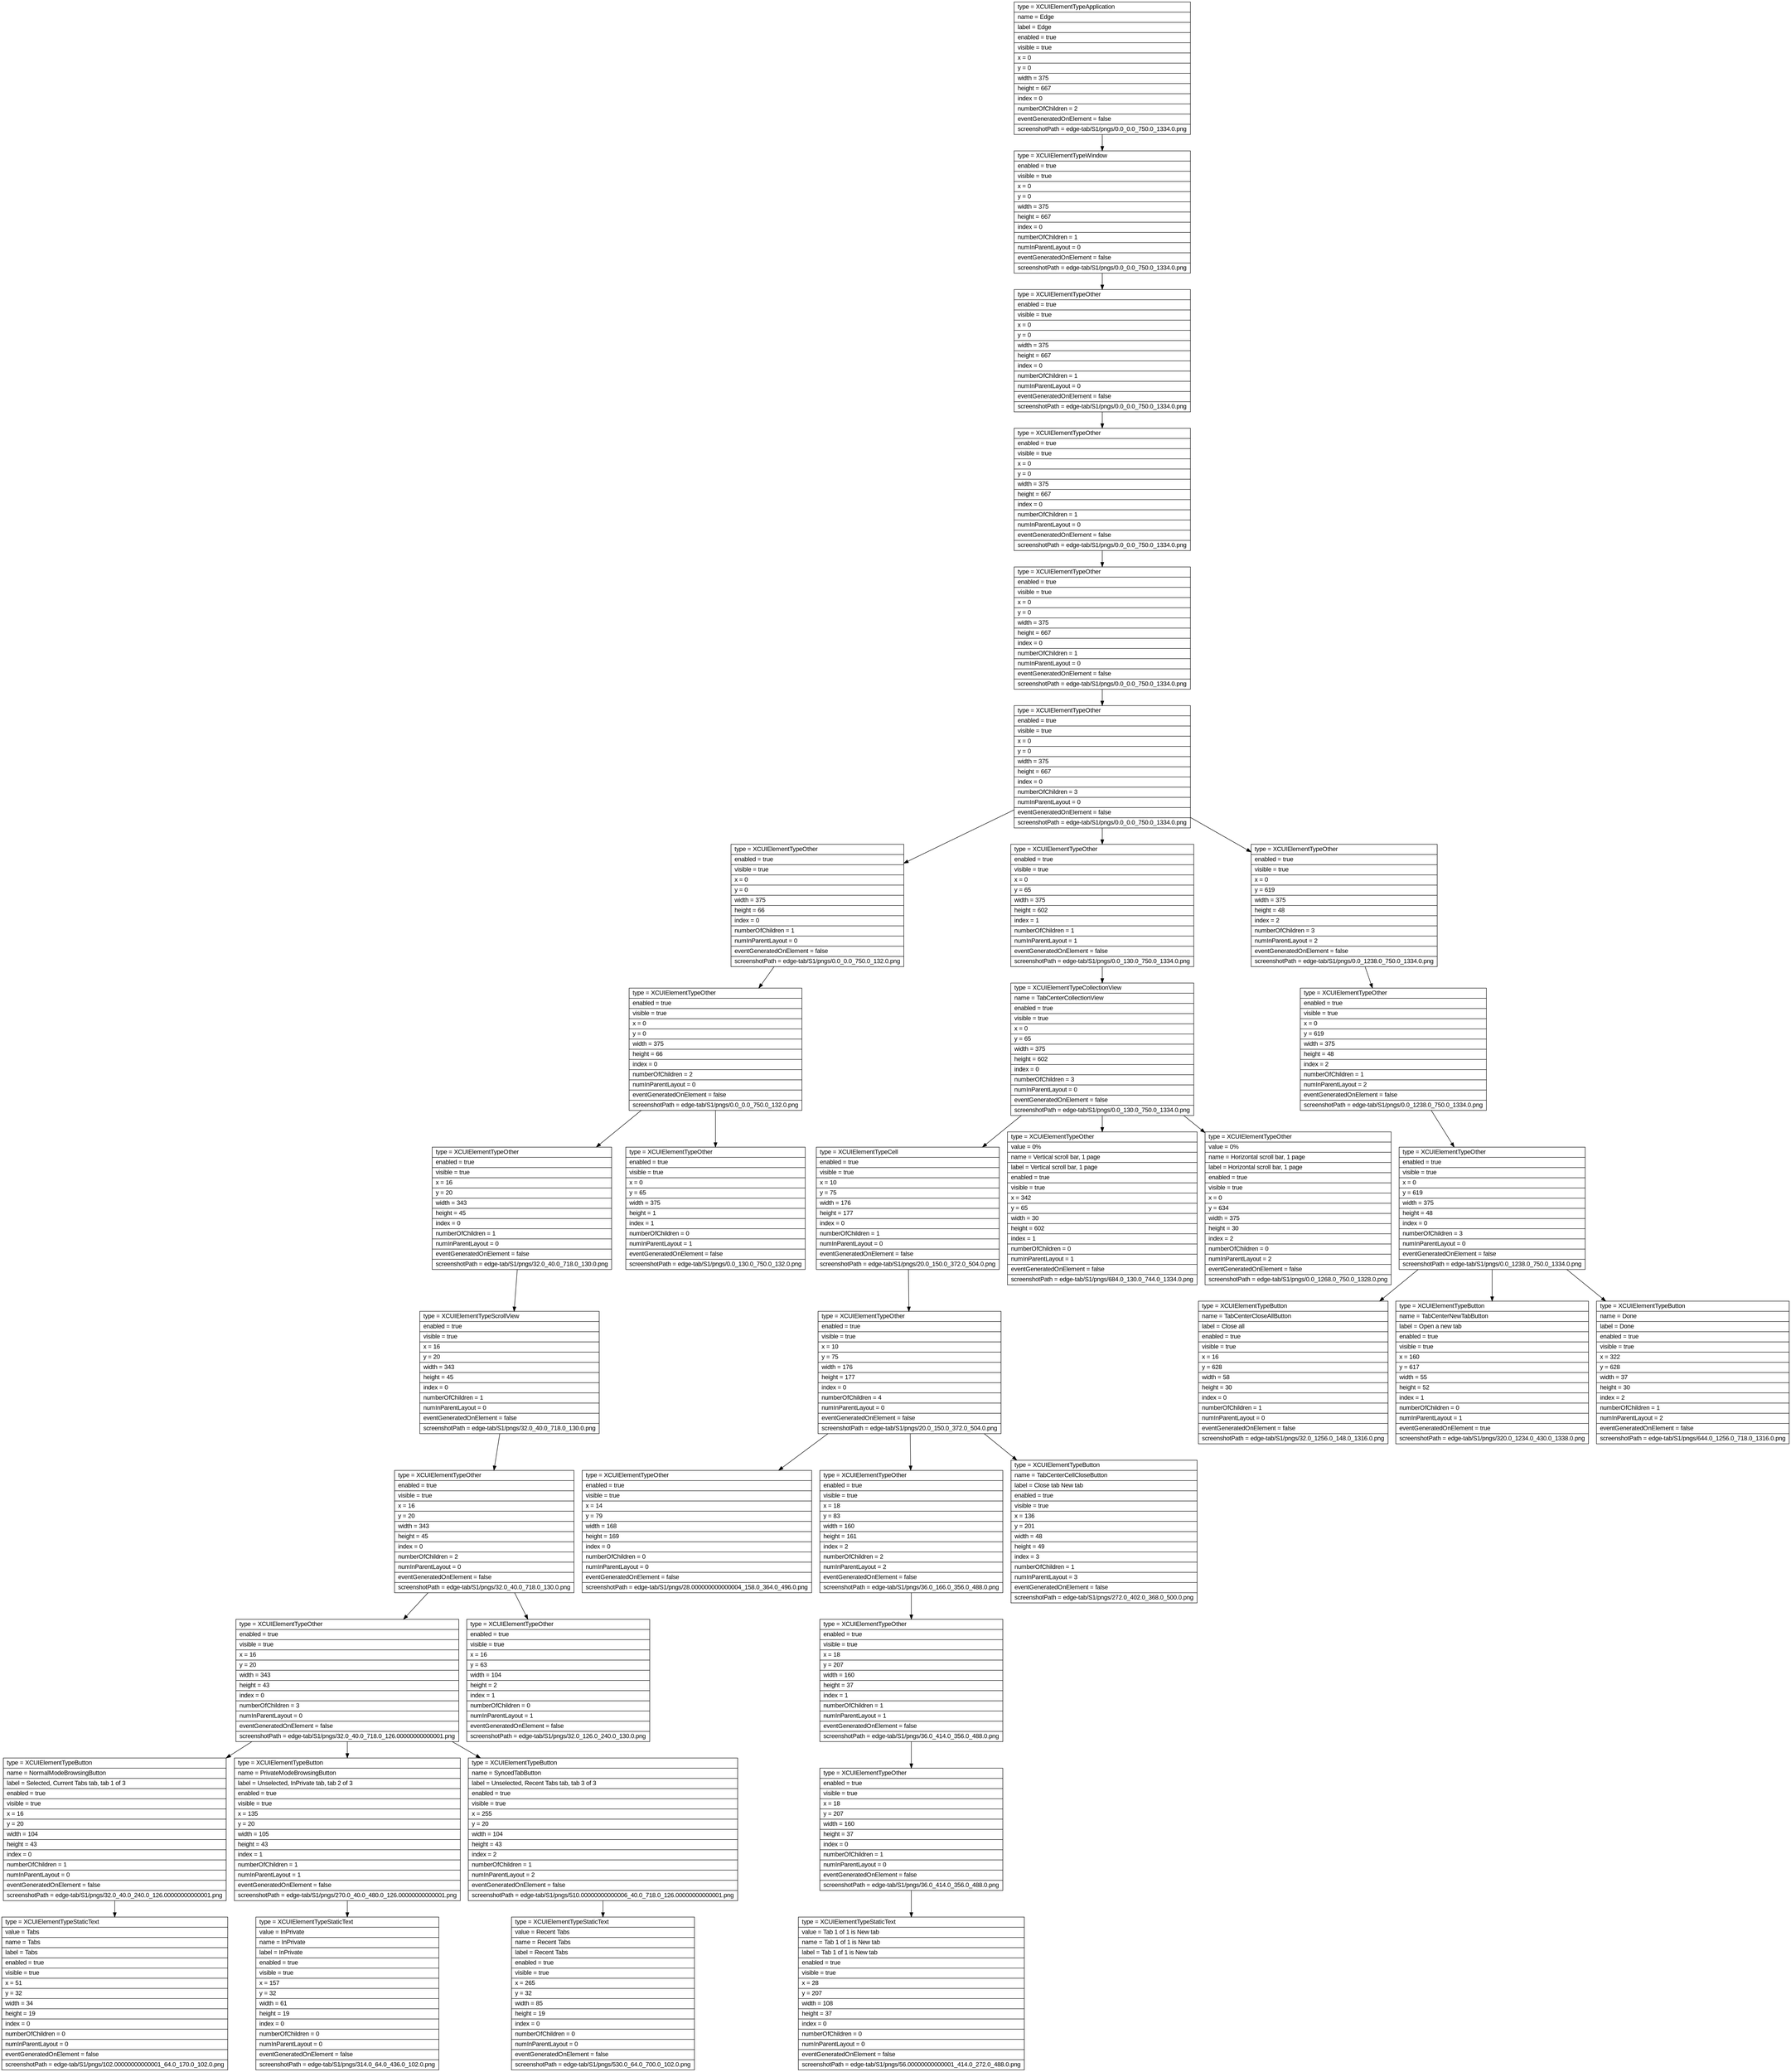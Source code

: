 digraph Layout {

	node [shape=record fontname=Arial];

	0	[label="{type = XCUIElementTypeApplication\l|name = Edge\l|label = Edge\l|enabled = true\l|visible = true\l|x = 0\l|y = 0\l|width = 375\l|height = 667\l|index = 0\l|numberOfChildren = 2\l|eventGeneratedOnElement = false \l|screenshotPath = edge-tab/S1/pngs/0.0_0.0_750.0_1334.0.png\l}"]
	1	[label="{type = XCUIElementTypeWindow\l|enabled = true\l|visible = true\l|x = 0\l|y = 0\l|width = 375\l|height = 667\l|index = 0\l|numberOfChildren = 1\l|numInParentLayout = 0\l|eventGeneratedOnElement = false \l|screenshotPath = edge-tab/S1/pngs/0.0_0.0_750.0_1334.0.png\l}"]
	2	[label="{type = XCUIElementTypeOther\l|enabled = true\l|visible = true\l|x = 0\l|y = 0\l|width = 375\l|height = 667\l|index = 0\l|numberOfChildren = 1\l|numInParentLayout = 0\l|eventGeneratedOnElement = false \l|screenshotPath = edge-tab/S1/pngs/0.0_0.0_750.0_1334.0.png\l}"]
	3	[label="{type = XCUIElementTypeOther\l|enabled = true\l|visible = true\l|x = 0\l|y = 0\l|width = 375\l|height = 667\l|index = 0\l|numberOfChildren = 1\l|numInParentLayout = 0\l|eventGeneratedOnElement = false \l|screenshotPath = edge-tab/S1/pngs/0.0_0.0_750.0_1334.0.png\l}"]
	4	[label="{type = XCUIElementTypeOther\l|enabled = true\l|visible = true\l|x = 0\l|y = 0\l|width = 375\l|height = 667\l|index = 0\l|numberOfChildren = 1\l|numInParentLayout = 0\l|eventGeneratedOnElement = false \l|screenshotPath = edge-tab/S1/pngs/0.0_0.0_750.0_1334.0.png\l}"]
	5	[label="{type = XCUIElementTypeOther\l|enabled = true\l|visible = true\l|x = 0\l|y = 0\l|width = 375\l|height = 667\l|index = 0\l|numberOfChildren = 3\l|numInParentLayout = 0\l|eventGeneratedOnElement = false \l|screenshotPath = edge-tab/S1/pngs/0.0_0.0_750.0_1334.0.png\l}"]
	6	[label="{type = XCUIElementTypeOther\l|enabled = true\l|visible = true\l|x = 0\l|y = 0\l|width = 375\l|height = 66\l|index = 0\l|numberOfChildren = 1\l|numInParentLayout = 0\l|eventGeneratedOnElement = false \l|screenshotPath = edge-tab/S1/pngs/0.0_0.0_750.0_132.0.png\l}"]
	7	[label="{type = XCUIElementTypeOther\l|enabled = true\l|visible = true\l|x = 0\l|y = 65\l|width = 375\l|height = 602\l|index = 1\l|numberOfChildren = 1\l|numInParentLayout = 1\l|eventGeneratedOnElement = false \l|screenshotPath = edge-tab/S1/pngs/0.0_130.0_750.0_1334.0.png\l}"]
	8	[label="{type = XCUIElementTypeOther\l|enabled = true\l|visible = true\l|x = 0\l|y = 619\l|width = 375\l|height = 48\l|index = 2\l|numberOfChildren = 3\l|numInParentLayout = 2\l|eventGeneratedOnElement = false \l|screenshotPath = edge-tab/S1/pngs/0.0_1238.0_750.0_1334.0.png\l}"]
	9	[label="{type = XCUIElementTypeOther\l|enabled = true\l|visible = true\l|x = 0\l|y = 0\l|width = 375\l|height = 66\l|index = 0\l|numberOfChildren = 2\l|numInParentLayout = 0\l|eventGeneratedOnElement = false \l|screenshotPath = edge-tab/S1/pngs/0.0_0.0_750.0_132.0.png\l}"]
	10	[label="{type = XCUIElementTypeCollectionView\l|name = TabCenterCollectionView\l|enabled = true\l|visible = true\l|x = 0\l|y = 65\l|width = 375\l|height = 602\l|index = 0\l|numberOfChildren = 3\l|numInParentLayout = 0\l|eventGeneratedOnElement = false \l|screenshotPath = edge-tab/S1/pngs/0.0_130.0_750.0_1334.0.png\l}"]
	11	[label="{type = XCUIElementTypeOther\l|enabled = true\l|visible = true\l|x = 0\l|y = 619\l|width = 375\l|height = 48\l|index = 2\l|numberOfChildren = 1\l|numInParentLayout = 2\l|eventGeneratedOnElement = false \l|screenshotPath = edge-tab/S1/pngs/0.0_1238.0_750.0_1334.0.png\l}"]
	12	[label="{type = XCUIElementTypeOther\l|enabled = true\l|visible = true\l|x = 16\l|y = 20\l|width = 343\l|height = 45\l|index = 0\l|numberOfChildren = 1\l|numInParentLayout = 0\l|eventGeneratedOnElement = false \l|screenshotPath = edge-tab/S1/pngs/32.0_40.0_718.0_130.0.png\l}"]
	13	[label="{type = XCUIElementTypeOther\l|enabled = true\l|visible = true\l|x = 0\l|y = 65\l|width = 375\l|height = 1\l|index = 1\l|numberOfChildren = 0\l|numInParentLayout = 1\l|eventGeneratedOnElement = false \l|screenshotPath = edge-tab/S1/pngs/0.0_130.0_750.0_132.0.png\l}"]
	14	[label="{type = XCUIElementTypeCell\l|enabled = true\l|visible = true\l|x = 10\l|y = 75\l|width = 176\l|height = 177\l|index = 0\l|numberOfChildren = 1\l|numInParentLayout = 0\l|eventGeneratedOnElement = false \l|screenshotPath = edge-tab/S1/pngs/20.0_150.0_372.0_504.0.png\l}"]
	15	[label="{type = XCUIElementTypeOther\l|value = 0%\l|name = Vertical scroll bar, 1 page\l|label = Vertical scroll bar, 1 page\l|enabled = true\l|visible = true\l|x = 342\l|y = 65\l|width = 30\l|height = 602\l|index = 1\l|numberOfChildren = 0\l|numInParentLayout = 1\l|eventGeneratedOnElement = false \l|screenshotPath = edge-tab/S1/pngs/684.0_130.0_744.0_1334.0.png\l}"]
	16	[label="{type = XCUIElementTypeOther\l|value = 0%\l|name = Horizontal scroll bar, 1 page\l|label = Horizontal scroll bar, 1 page\l|enabled = true\l|visible = true\l|x = 0\l|y = 634\l|width = 375\l|height = 30\l|index = 2\l|numberOfChildren = 0\l|numInParentLayout = 2\l|eventGeneratedOnElement = false \l|screenshotPath = edge-tab/S1/pngs/0.0_1268.0_750.0_1328.0.png\l}"]
	17	[label="{type = XCUIElementTypeOther\l|enabled = true\l|visible = true\l|x = 0\l|y = 619\l|width = 375\l|height = 48\l|index = 0\l|numberOfChildren = 3\l|numInParentLayout = 0\l|eventGeneratedOnElement = false \l|screenshotPath = edge-tab/S1/pngs/0.0_1238.0_750.0_1334.0.png\l}"]
	18	[label="{type = XCUIElementTypeScrollView\l|enabled = true\l|visible = true\l|x = 16\l|y = 20\l|width = 343\l|height = 45\l|index = 0\l|numberOfChildren = 1\l|numInParentLayout = 0\l|eventGeneratedOnElement = false \l|screenshotPath = edge-tab/S1/pngs/32.0_40.0_718.0_130.0.png\l}"]
	19	[label="{type = XCUIElementTypeOther\l|enabled = true\l|visible = true\l|x = 10\l|y = 75\l|width = 176\l|height = 177\l|index = 0\l|numberOfChildren = 4\l|numInParentLayout = 0\l|eventGeneratedOnElement = false \l|screenshotPath = edge-tab/S1/pngs/20.0_150.0_372.0_504.0.png\l}"]
	20	[label="{type = XCUIElementTypeButton\l|name = TabCenterCloseAllButton\l|label = Close all\l|enabled = true\l|visible = true\l|x = 16\l|y = 628\l|width = 58\l|height = 30\l|index = 0\l|numberOfChildren = 1\l|numInParentLayout = 0\l|eventGeneratedOnElement = false \l|screenshotPath = edge-tab/S1/pngs/32.0_1256.0_148.0_1316.0.png\l}"]
	21	[label="{type = XCUIElementTypeButton\l|name = TabCenterNewTabButton\l|label = Open a new tab\l|enabled = true\l|visible = true\l|x = 160\l|y = 617\l|width = 55\l|height = 52\l|index = 1\l|numberOfChildren = 0\l|numInParentLayout = 1\l|eventGeneratedOnElement = true \l|screenshotPath = edge-tab/S1/pngs/320.0_1234.0_430.0_1338.0.png\l}"]
	22	[label="{type = XCUIElementTypeButton\l|name = Done\l|label = Done\l|enabled = true\l|visible = true\l|x = 322\l|y = 628\l|width = 37\l|height = 30\l|index = 2\l|numberOfChildren = 1\l|numInParentLayout = 2\l|eventGeneratedOnElement = false \l|screenshotPath = edge-tab/S1/pngs/644.0_1256.0_718.0_1316.0.png\l}"]
	23	[label="{type = XCUIElementTypeOther\l|enabled = true\l|visible = true\l|x = 16\l|y = 20\l|width = 343\l|height = 45\l|index = 0\l|numberOfChildren = 2\l|numInParentLayout = 0\l|eventGeneratedOnElement = false \l|screenshotPath = edge-tab/S1/pngs/32.0_40.0_718.0_130.0.png\l}"]
	24	[label="{type = XCUIElementTypeOther\l|enabled = true\l|visible = true\l|x = 14\l|y = 79\l|width = 168\l|height = 169\l|index = 0\l|numberOfChildren = 0\l|numInParentLayout = 0\l|eventGeneratedOnElement = false \l|screenshotPath = edge-tab/S1/pngs/28.000000000000004_158.0_364.0_496.0.png\l}"]
	25	[label="{type = XCUIElementTypeOther\l|enabled = true\l|visible = true\l|x = 18\l|y = 83\l|width = 160\l|height = 161\l|index = 2\l|numberOfChildren = 2\l|numInParentLayout = 2\l|eventGeneratedOnElement = false \l|screenshotPath = edge-tab/S1/pngs/36.0_166.0_356.0_488.0.png\l}"]
	26	[label="{type = XCUIElementTypeButton\l|name = TabCenterCellCloseButton\l|label = Close tab New tab\l|enabled = true\l|visible = true\l|x = 136\l|y = 201\l|width = 48\l|height = 49\l|index = 3\l|numberOfChildren = 1\l|numInParentLayout = 3\l|eventGeneratedOnElement = false \l|screenshotPath = edge-tab/S1/pngs/272.0_402.0_368.0_500.0.png\l}"]
	27	[label="{type = XCUIElementTypeOther\l|enabled = true\l|visible = true\l|x = 16\l|y = 20\l|width = 343\l|height = 43\l|index = 0\l|numberOfChildren = 3\l|numInParentLayout = 0\l|eventGeneratedOnElement = false \l|screenshotPath = edge-tab/S1/pngs/32.0_40.0_718.0_126.00000000000001.png\l}"]
	28	[label="{type = XCUIElementTypeOther\l|enabled = true\l|visible = true\l|x = 16\l|y = 63\l|width = 104\l|height = 2\l|index = 1\l|numberOfChildren = 0\l|numInParentLayout = 1\l|eventGeneratedOnElement = false \l|screenshotPath = edge-tab/S1/pngs/32.0_126.0_240.0_130.0.png\l}"]
	29	[label="{type = XCUIElementTypeOther\l|enabled = true\l|visible = true\l|x = 18\l|y = 207\l|width = 160\l|height = 37\l|index = 1\l|numberOfChildren = 1\l|numInParentLayout = 1\l|eventGeneratedOnElement = false \l|screenshotPath = edge-tab/S1/pngs/36.0_414.0_356.0_488.0.png\l}"]
	30	[label="{type = XCUIElementTypeButton\l|name = NormalModeBrowsingButton\l|label = Selected, Current Tabs tab, tab 1 of 3\l|enabled = true\l|visible = true\l|x = 16\l|y = 20\l|width = 104\l|height = 43\l|index = 0\l|numberOfChildren = 1\l|numInParentLayout = 0\l|eventGeneratedOnElement = false \l|screenshotPath = edge-tab/S1/pngs/32.0_40.0_240.0_126.00000000000001.png\l}"]
	31	[label="{type = XCUIElementTypeButton\l|name = PrivateModeBrowsingButton\l|label = Unselected, InPrivate tab, tab 2 of 3\l|enabled = true\l|visible = true\l|x = 135\l|y = 20\l|width = 105\l|height = 43\l|index = 1\l|numberOfChildren = 1\l|numInParentLayout = 1\l|eventGeneratedOnElement = false \l|screenshotPath = edge-tab/S1/pngs/270.0_40.0_480.0_126.00000000000001.png\l}"]
	32	[label="{type = XCUIElementTypeButton\l|name = SyncedTabButton\l|label = Unselected, Recent Tabs tab, tab 3 of 3\l|enabled = true\l|visible = true\l|x = 255\l|y = 20\l|width = 104\l|height = 43\l|index = 2\l|numberOfChildren = 1\l|numInParentLayout = 2\l|eventGeneratedOnElement = false \l|screenshotPath = edge-tab/S1/pngs/510.00000000000006_40.0_718.0_126.00000000000001.png\l}"]
	33	[label="{type = XCUIElementTypeOther\l|enabled = true\l|visible = true\l|x = 18\l|y = 207\l|width = 160\l|height = 37\l|index = 0\l|numberOfChildren = 1\l|numInParentLayout = 0\l|eventGeneratedOnElement = false \l|screenshotPath = edge-tab/S1/pngs/36.0_414.0_356.0_488.0.png\l}"]
	34	[label="{type = XCUIElementTypeStaticText\l|value = Tabs\l|name = Tabs\l|label = Tabs\l|enabled = true\l|visible = true\l|x = 51\l|y = 32\l|width = 34\l|height = 19\l|index = 0\l|numberOfChildren = 0\l|numInParentLayout = 0\l|eventGeneratedOnElement = false \l|screenshotPath = edge-tab/S1/pngs/102.00000000000001_64.0_170.0_102.0.png\l}"]
	35	[label="{type = XCUIElementTypeStaticText\l|value = InPrivate\l|name = InPrivate\l|label = InPrivate\l|enabled = true\l|visible = true\l|x = 157\l|y = 32\l|width = 61\l|height = 19\l|index = 0\l|numberOfChildren = 0\l|numInParentLayout = 0\l|eventGeneratedOnElement = false \l|screenshotPath = edge-tab/S1/pngs/314.0_64.0_436.0_102.0.png\l}"]
	36	[label="{type = XCUIElementTypeStaticText\l|value = Recent Tabs\l|name = Recent Tabs\l|label = Recent Tabs\l|enabled = true\l|visible = true\l|x = 265\l|y = 32\l|width = 85\l|height = 19\l|index = 0\l|numberOfChildren = 0\l|numInParentLayout = 0\l|eventGeneratedOnElement = false \l|screenshotPath = edge-tab/S1/pngs/530.0_64.0_700.0_102.0.png\l}"]
	37	[label="{type = XCUIElementTypeStaticText\l|value = Tab 1 of 1 is New tab\l|name = Tab 1 of 1 is New tab\l|label = Tab 1 of 1 is New tab\l|enabled = true\l|visible = true\l|x = 28\l|y = 207\l|width = 108\l|height = 37\l|index = 0\l|numberOfChildren = 0\l|numInParentLayout = 0\l|eventGeneratedOnElement = false \l|screenshotPath = edge-tab/S1/pngs/56.00000000000001_414.0_272.0_488.0.png\l}"]


	0 -> 1
	1 -> 2
	2 -> 3
	3 -> 4
	4 -> 5
	5 -> 6
	5 -> 7
	5 -> 8
	6 -> 9
	7 -> 10
	8 -> 11
	9 -> 12
	9 -> 13
	10 -> 14
	10 -> 15
	10 -> 16
	11 -> 17
	12 -> 18
	14 -> 19
	17 -> 20
	17 -> 21
	17 -> 22
	18 -> 23
	19 -> 24
	19 -> 25
	19 -> 26
	23 -> 27
	23 -> 28
	25 -> 29
	27 -> 30
	27 -> 31
	27 -> 32
	29 -> 33
	30 -> 34
	31 -> 35
	32 -> 36
	33 -> 37


}